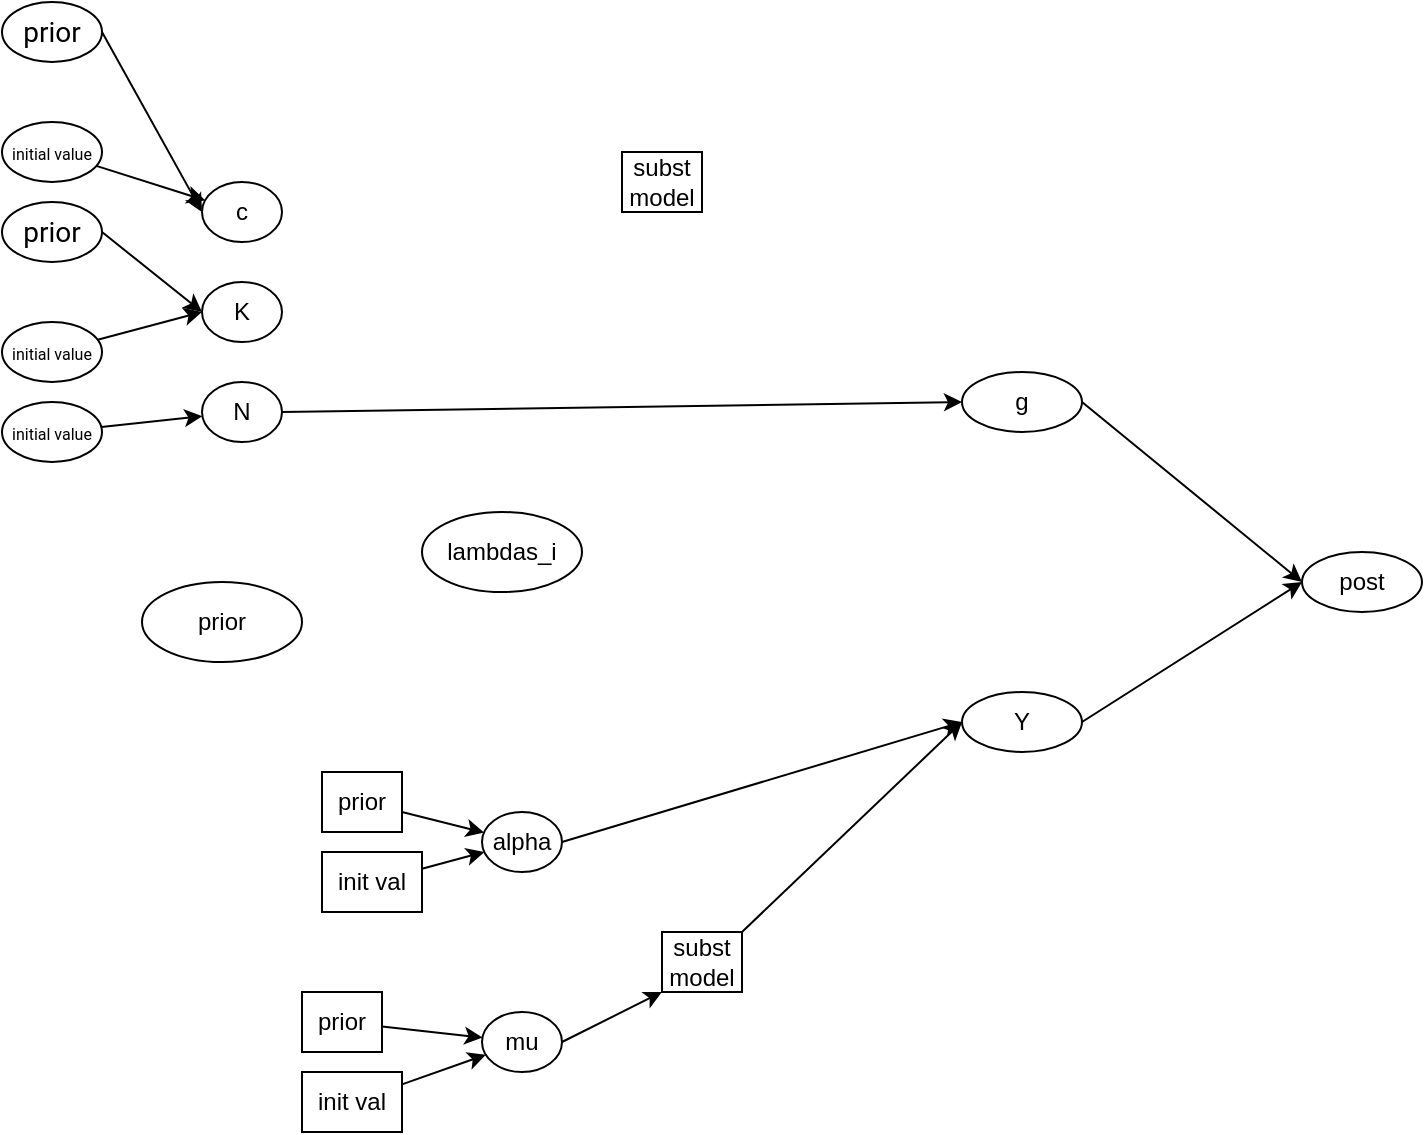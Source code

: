<mxfile version="24.4.10" type="device">
  <diagram name="Page-1" id="E5owYUaEd-9mKCyrUisl">
    <mxGraphModel dx="1220" dy="729" grid="1" gridSize="10" guides="1" tooltips="1" connect="1" arrows="1" fold="1" page="1" pageScale="1" pageWidth="850" pageHeight="1100" math="0" shadow="0">
      <root>
        <mxCell id="0" />
        <mxCell id="1" parent="0" />
        <mxCell id="1xhdogJnt5Gqf_VvMB8D-4" value="c" style="ellipse;whiteSpace=wrap;html=1;" parent="1" vertex="1">
          <mxGeometry x="150" y="525" width="40" height="30" as="geometry" />
        </mxCell>
        <mxCell id="1xhdogJnt5Gqf_VvMB8D-7" value="K" style="ellipse;whiteSpace=wrap;html=1;" parent="1" vertex="1">
          <mxGeometry x="150" y="575" width="40" height="30" as="geometry" />
        </mxCell>
        <mxCell id="1xhdogJnt5Gqf_VvMB8D-8" style="edgeStyle=none;rounded=0;orthogonalLoop=1;jettySize=auto;html=1;exitX=1;exitY=0.5;exitDx=0;exitDy=0;entryX=0;entryY=0.5;entryDx=0;entryDy=0;" parent="1" source="1xhdogJnt5Gqf_VvMB8D-9" target="1xhdogJnt5Gqf_VvMB8D-19" edge="1">
          <mxGeometry relative="1" as="geometry">
            <mxPoint x="430" y="650" as="targetPoint" />
          </mxGeometry>
        </mxCell>
        <mxCell id="1xhdogJnt5Gqf_VvMB8D-9" value="N" style="ellipse;whiteSpace=wrap;html=1;" parent="1" vertex="1">
          <mxGeometry x="150" y="625" width="40" height="30" as="geometry" />
        </mxCell>
        <mxCell id="RPDYWHDPq_-WObZG3oG0-7" style="edgeStyle=none;rounded=0;orthogonalLoop=1;jettySize=auto;html=1;exitX=1;exitY=0.5;exitDx=0;exitDy=0;entryX=0;entryY=1;entryDx=0;entryDy=0;" edge="1" parent="1" source="1xhdogJnt5Gqf_VvMB8D-12" target="RPDYWHDPq_-WObZG3oG0-1">
          <mxGeometry relative="1" as="geometry" />
        </mxCell>
        <mxCell id="1xhdogJnt5Gqf_VvMB8D-12" value="mu" style="ellipse;whiteSpace=wrap;html=1;" parent="1" vertex="1">
          <mxGeometry x="290" y="940" width="40" height="30" as="geometry" />
        </mxCell>
        <mxCell id="RPDYWHDPq_-WObZG3oG0-4" style="edgeStyle=none;rounded=0;orthogonalLoop=1;jettySize=auto;html=1;exitX=1;exitY=0.5;exitDx=0;exitDy=0;entryX=0;entryY=0.5;entryDx=0;entryDy=0;" edge="1" parent="1" source="1xhdogJnt5Gqf_VvMB8D-15" target="1xhdogJnt5Gqf_VvMB8D-17">
          <mxGeometry relative="1" as="geometry" />
        </mxCell>
        <mxCell id="1xhdogJnt5Gqf_VvMB8D-15" value="alpha" style="ellipse;whiteSpace=wrap;html=1;" parent="1" vertex="1">
          <mxGeometry x="290" y="840" width="40" height="30" as="geometry" />
        </mxCell>
        <mxCell id="1xhdogJnt5Gqf_VvMB8D-16" style="edgeStyle=none;rounded=0;orthogonalLoop=1;jettySize=auto;html=1;exitX=1;exitY=0.5;exitDx=0;exitDy=0;entryX=0;entryY=0.5;entryDx=0;entryDy=0;" parent="1" source="1xhdogJnt5Gqf_VvMB8D-17" target="1xhdogJnt5Gqf_VvMB8D-36" edge="1">
          <mxGeometry relative="1" as="geometry" />
        </mxCell>
        <mxCell id="1xhdogJnt5Gqf_VvMB8D-17" value="Y" style="ellipse;whiteSpace=wrap;html=1;" parent="1" vertex="1">
          <mxGeometry x="530" y="780" width="60" height="30" as="geometry" />
        </mxCell>
        <mxCell id="1xhdogJnt5Gqf_VvMB8D-18" style="edgeStyle=none;rounded=0;orthogonalLoop=1;jettySize=auto;html=1;exitX=1;exitY=0.5;exitDx=0;exitDy=0;entryX=0;entryY=0.5;entryDx=0;entryDy=0;" parent="1" source="1xhdogJnt5Gqf_VvMB8D-19" target="1xhdogJnt5Gqf_VvMB8D-36" edge="1">
          <mxGeometry relative="1" as="geometry" />
        </mxCell>
        <mxCell id="1xhdogJnt5Gqf_VvMB8D-19" value="g" style="ellipse;whiteSpace=wrap;html=1;" parent="1" vertex="1">
          <mxGeometry x="530" y="620" width="60" height="30" as="geometry" />
        </mxCell>
        <mxCell id="1xhdogJnt5Gqf_VvMB8D-22" style="edgeStyle=none;rounded=0;orthogonalLoop=1;jettySize=auto;html=1;exitX=1;exitY=0.5;exitDx=0;exitDy=0;entryX=0;entryY=0.5;entryDx=0;entryDy=0;" parent="1" source="1xhdogJnt5Gqf_VvMB8D-23" target="1xhdogJnt5Gqf_VvMB8D-4" edge="1">
          <mxGeometry relative="1" as="geometry" />
        </mxCell>
        <mxCell id="1xhdogJnt5Gqf_VvMB8D-23" value="&lt;div style=&quot;text-align: left;&quot;&gt;&lt;font face=&quot;Roboto, arial, sans-serif&quot;&gt;&lt;span style=&quot;font-size: 14px;&quot;&gt;prior&lt;/span&gt;&lt;/font&gt;&lt;br&gt;&lt;/div&gt;" style="ellipse;whiteSpace=wrap;html=1;" parent="1" vertex="1">
          <mxGeometry x="50" y="435" width="50" height="30" as="geometry" />
        </mxCell>
        <mxCell id="1xhdogJnt5Gqf_VvMB8D-28" style="edgeStyle=none;rounded=0;orthogonalLoop=1;jettySize=auto;html=1;exitX=1;exitY=0.5;exitDx=0;exitDy=0;entryX=0;entryY=0.5;entryDx=0;entryDy=0;" parent="1" source="1xhdogJnt5Gqf_VvMB8D-29" target="1xhdogJnt5Gqf_VvMB8D-7" edge="1">
          <mxGeometry relative="1" as="geometry" />
        </mxCell>
        <mxCell id="1xhdogJnt5Gqf_VvMB8D-29" value="&lt;div style=&quot;text-align: left;&quot;&gt;&lt;font face=&quot;Roboto, arial, sans-serif&quot;&gt;&lt;span style=&quot;font-size: 14px;&quot;&gt;prior&lt;/span&gt;&lt;/font&gt;&lt;/div&gt;" style="ellipse;whiteSpace=wrap;html=1;" parent="1" vertex="1">
          <mxGeometry x="50" y="535" width="50" height="30" as="geometry" />
        </mxCell>
        <mxCell id="1xhdogJnt5Gqf_VvMB8D-36" value="post" style="ellipse;whiteSpace=wrap;html=1;" parent="1" vertex="1">
          <mxGeometry x="700" y="710" width="60" height="30" as="geometry" />
        </mxCell>
        <mxCell id="1xhdogJnt5Gqf_VvMB8D-37" value="" style="edgeStyle=none;rounded=0;orthogonalLoop=1;jettySize=auto;html=1;" parent="1" source="1xhdogJnt5Gqf_VvMB8D-38" target="1xhdogJnt5Gqf_VvMB8D-4" edge="1">
          <mxGeometry relative="1" as="geometry" />
        </mxCell>
        <mxCell id="1xhdogJnt5Gqf_VvMB8D-38" value="&lt;div style=&quot;&quot;&gt;&lt;font style=&quot;font-size: 8px;&quot; face=&quot;Roboto, arial, sans-serif&quot;&gt;initial value&lt;/font&gt;&lt;br&gt;&lt;/div&gt;" style="ellipse;whiteSpace=wrap;html=1;" parent="1" vertex="1">
          <mxGeometry x="50" y="495" width="50" height="30" as="geometry" />
        </mxCell>
        <mxCell id="1xhdogJnt5Gqf_VvMB8D-39" value="" style="edgeStyle=none;rounded=0;orthogonalLoop=1;jettySize=auto;html=1;entryX=0;entryY=0.5;entryDx=0;entryDy=0;" parent="1" source="1xhdogJnt5Gqf_VvMB8D-40" target="1xhdogJnt5Gqf_VvMB8D-7" edge="1">
          <mxGeometry relative="1" as="geometry" />
        </mxCell>
        <mxCell id="1xhdogJnt5Gqf_VvMB8D-40" value="&lt;div style=&quot;&quot;&gt;&lt;font style=&quot;font-size: 8px;&quot; face=&quot;Roboto, arial, sans-serif&quot;&gt;initial value&lt;/font&gt;&lt;br&gt;&lt;/div&gt;" style="ellipse;whiteSpace=wrap;html=1;" parent="1" vertex="1">
          <mxGeometry x="50" y="595" width="50" height="30" as="geometry" />
        </mxCell>
        <mxCell id="1xhdogJnt5Gqf_VvMB8D-41" value="" style="edgeStyle=none;rounded=0;orthogonalLoop=1;jettySize=auto;html=1;" parent="1" source="1xhdogJnt5Gqf_VvMB8D-42" target="1xhdogJnt5Gqf_VvMB8D-9" edge="1">
          <mxGeometry relative="1" as="geometry" />
        </mxCell>
        <mxCell id="1xhdogJnt5Gqf_VvMB8D-42" value="&lt;div style=&quot;&quot;&gt;&lt;font style=&quot;font-size: 8px;&quot; face=&quot;Roboto, arial, sans-serif&quot;&gt;initial value&lt;/font&gt;&lt;br&gt;&lt;/div&gt;" style="ellipse;whiteSpace=wrap;html=1;" parent="1" vertex="1">
          <mxGeometry x="50" y="635" width="50" height="30" as="geometry" />
        </mxCell>
        <mxCell id="1xhdogJnt5Gqf_VvMB8D-48" value="lambdas_i" style="ellipse;whiteSpace=wrap;html=1;" parent="1" vertex="1">
          <mxGeometry x="260" y="690" width="80" height="40" as="geometry" />
        </mxCell>
        <mxCell id="1xhdogJnt5Gqf_VvMB8D-50" value="prior" style="ellipse;whiteSpace=wrap;html=1;" parent="1" vertex="1">
          <mxGeometry x="120" y="725" width="80" height="40" as="geometry" />
        </mxCell>
        <mxCell id="RPDYWHDPq_-WObZG3oG0-5" style="edgeStyle=none;rounded=0;orthogonalLoop=1;jettySize=auto;html=1;exitX=1;exitY=0;exitDx=0;exitDy=0;entryX=0;entryY=0.5;entryDx=0;entryDy=0;" edge="1" parent="1" source="RPDYWHDPq_-WObZG3oG0-1" target="1xhdogJnt5Gqf_VvMB8D-17">
          <mxGeometry relative="1" as="geometry" />
        </mxCell>
        <mxCell id="RPDYWHDPq_-WObZG3oG0-1" value="subst model" style="rounded=0;whiteSpace=wrap;html=1;" vertex="1" parent="1">
          <mxGeometry x="380" y="900" width="40" height="30" as="geometry" />
        </mxCell>
        <mxCell id="RPDYWHDPq_-WObZG3oG0-16" value="" style="edgeStyle=none;rounded=0;orthogonalLoop=1;jettySize=auto;html=1;" edge="1" parent="1" source="RPDYWHDPq_-WObZG3oG0-14" target="1xhdogJnt5Gqf_VvMB8D-15">
          <mxGeometry relative="1" as="geometry" />
        </mxCell>
        <mxCell id="RPDYWHDPq_-WObZG3oG0-14" value="prior" style="rounded=0;whiteSpace=wrap;html=1;" vertex="1" parent="1">
          <mxGeometry x="210" y="820" width="40" height="30" as="geometry" />
        </mxCell>
        <mxCell id="RPDYWHDPq_-WObZG3oG0-17" value="" style="edgeStyle=none;rounded=0;orthogonalLoop=1;jettySize=auto;html=1;" edge="1" parent="1" source="RPDYWHDPq_-WObZG3oG0-15" target="1xhdogJnt5Gqf_VvMB8D-15">
          <mxGeometry relative="1" as="geometry" />
        </mxCell>
        <mxCell id="RPDYWHDPq_-WObZG3oG0-15" value="init val" style="rounded=0;whiteSpace=wrap;html=1;" vertex="1" parent="1">
          <mxGeometry x="210" y="860" width="50" height="30" as="geometry" />
        </mxCell>
        <mxCell id="RPDYWHDPq_-WObZG3oG0-21" value="" style="edgeStyle=none;rounded=0;orthogonalLoop=1;jettySize=auto;html=1;" edge="1" parent="1" source="RPDYWHDPq_-WObZG3oG0-18" target="1xhdogJnt5Gqf_VvMB8D-12">
          <mxGeometry relative="1" as="geometry" />
        </mxCell>
        <mxCell id="RPDYWHDPq_-WObZG3oG0-18" value="prior" style="rounded=0;whiteSpace=wrap;html=1;" vertex="1" parent="1">
          <mxGeometry x="200" y="930" width="40" height="30" as="geometry" />
        </mxCell>
        <mxCell id="RPDYWHDPq_-WObZG3oG0-20" value="" style="edgeStyle=none;rounded=0;orthogonalLoop=1;jettySize=auto;html=1;" edge="1" parent="1" source="RPDYWHDPq_-WObZG3oG0-19" target="1xhdogJnt5Gqf_VvMB8D-12">
          <mxGeometry relative="1" as="geometry" />
        </mxCell>
        <mxCell id="RPDYWHDPq_-WObZG3oG0-19" value="init val" style="rounded=0;whiteSpace=wrap;html=1;" vertex="1" parent="1">
          <mxGeometry x="200" y="970" width="50" height="30" as="geometry" />
        </mxCell>
        <mxCell id="RPDYWHDPq_-WObZG3oG0-22" value="subst model" style="rounded=0;whiteSpace=wrap;html=1;" vertex="1" parent="1">
          <mxGeometry x="360" y="510" width="40" height="30" as="geometry" />
        </mxCell>
      </root>
    </mxGraphModel>
  </diagram>
</mxfile>
